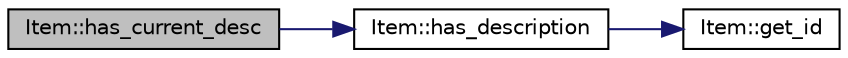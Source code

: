digraph G
{
  edge [fontname="Helvetica",fontsize="10",labelfontname="Helvetica",labelfontsize="10"];
  node [fontname="Helvetica",fontsize="10",shape=record];
  rankdir="LR";
  Node1 [label="Item::has_current_desc",height=0.2,width=0.4,color="black", fillcolor="grey75", style="filled" fontcolor="black"];
  Node1 -> Node2 [color="midnightblue",fontsize="10",style="solid",fontname="Helvetica"];
  Node2 [label="Item::has_description",height=0.2,width=0.4,color="black", fillcolor="white", style="filled",URL="$class_item.html#a75f9cdba85ba1ce65b4ff71073ba8387"];
  Node2 -> Node3 [color="midnightblue",fontsize="10",style="solid",fontname="Helvetica"];
  Node3 [label="Item::get_id",height=0.2,width=0.4,color="black", fillcolor="white", style="filled",URL="$class_item.html#a7a3aedd7ab7f81327f57343dcb55d42d"];
}
